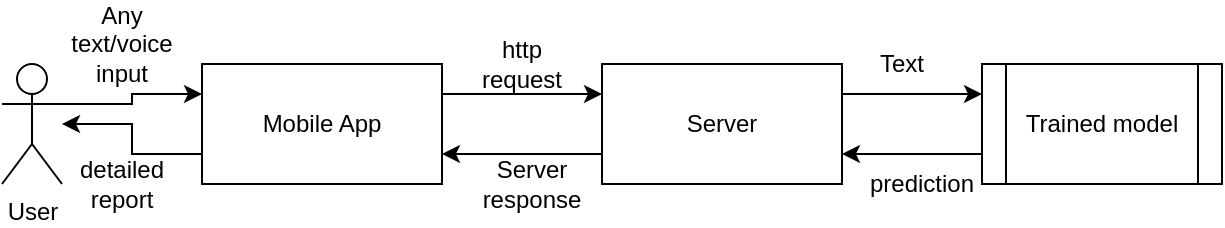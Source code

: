 <mxfile version="13.4.5" type="device"><diagram id="BSPIZMBylr-ZOGmYgqes" name="Page-1"><mxGraphModel dx="868" dy="518" grid="1" gridSize="10" guides="1" tooltips="1" connect="1" arrows="1" fold="1" page="1" pageScale="1" pageWidth="850" pageHeight="1100" math="0" shadow="0"><root><mxCell id="0"/><mxCell id="1" parent="0"/><mxCell id="x3gTw0eh53C3qUEidmI5-16" style="edgeStyle=orthogonalEdgeStyle;rounded=0;orthogonalLoop=1;jettySize=auto;html=1;exitX=1;exitY=0.333;exitDx=0;exitDy=0;exitPerimeter=0;entryX=0;entryY=0.25;entryDx=0;entryDy=0;" edge="1" parent="1" source="x3gTw0eh53C3qUEidmI5-1" target="x3gTw0eh53C3qUEidmI5-2"><mxGeometry relative="1" as="geometry"/></mxCell><mxCell id="x3gTw0eh53C3qUEidmI5-1" value="User" style="shape=umlActor;verticalLabelPosition=bottom;verticalAlign=top;html=1;outlineConnect=0;" vertex="1" parent="1"><mxGeometry x="140" y="80" width="30" height="60" as="geometry"/></mxCell><mxCell id="x3gTw0eh53C3qUEidmI5-11" style="edgeStyle=orthogonalEdgeStyle;rounded=0;orthogonalLoop=1;jettySize=auto;html=1;exitX=1;exitY=0.25;exitDx=0;exitDy=0;entryX=0;entryY=0.25;entryDx=0;entryDy=0;" edge="1" parent="1" source="x3gTw0eh53C3qUEidmI5-2" target="x3gTw0eh53C3qUEidmI5-5"><mxGeometry relative="1" as="geometry"/></mxCell><mxCell id="x3gTw0eh53C3qUEidmI5-17" style="edgeStyle=orthogonalEdgeStyle;rounded=0;orthogonalLoop=1;jettySize=auto;html=1;exitX=0;exitY=0.75;exitDx=0;exitDy=0;" edge="1" parent="1" source="x3gTw0eh53C3qUEidmI5-2" target="x3gTw0eh53C3qUEidmI5-1"><mxGeometry relative="1" as="geometry"/></mxCell><mxCell id="x3gTw0eh53C3qUEidmI5-2" value="Mobile App" style="rounded=0;whiteSpace=wrap;html=1;" vertex="1" parent="1"><mxGeometry x="240" y="80" width="120" height="60" as="geometry"/></mxCell><mxCell id="x3gTw0eh53C3qUEidmI5-4" value="Any text/voice input" style="text;html=1;strokeColor=none;fillColor=none;align=center;verticalAlign=middle;whiteSpace=wrap;rounded=0;" vertex="1" parent="1"><mxGeometry x="180" y="60" width="40" height="20" as="geometry"/></mxCell><mxCell id="x3gTw0eh53C3qUEidmI5-9" style="edgeStyle=orthogonalEdgeStyle;rounded=0;orthogonalLoop=1;jettySize=auto;html=1;exitX=1;exitY=0.25;exitDx=0;exitDy=0;entryX=0;entryY=0.25;entryDx=0;entryDy=0;" edge="1" parent="1" source="x3gTw0eh53C3qUEidmI5-5" target="x3gTw0eh53C3qUEidmI5-8"><mxGeometry relative="1" as="geometry"/></mxCell><mxCell id="x3gTw0eh53C3qUEidmI5-12" style="edgeStyle=orthogonalEdgeStyle;rounded=0;orthogonalLoop=1;jettySize=auto;html=1;exitX=0;exitY=0.75;exitDx=0;exitDy=0;entryX=1;entryY=0.75;entryDx=0;entryDy=0;" edge="1" parent="1" source="x3gTw0eh53C3qUEidmI5-5" target="x3gTw0eh53C3qUEidmI5-2"><mxGeometry relative="1" as="geometry"/></mxCell><mxCell id="x3gTw0eh53C3qUEidmI5-5" value="Server" style="rounded=0;whiteSpace=wrap;html=1;" vertex="1" parent="1"><mxGeometry x="440" y="80" width="120" height="60" as="geometry"/></mxCell><mxCell id="x3gTw0eh53C3qUEidmI5-7" value="http request" style="text;html=1;strokeColor=none;fillColor=none;align=center;verticalAlign=middle;whiteSpace=wrap;rounded=0;" vertex="1" parent="1"><mxGeometry x="380" y="70" width="40" height="20" as="geometry"/></mxCell><mxCell id="x3gTw0eh53C3qUEidmI5-10" style="edgeStyle=orthogonalEdgeStyle;rounded=0;orthogonalLoop=1;jettySize=auto;html=1;exitX=0;exitY=0.75;exitDx=0;exitDy=0;entryX=1;entryY=0.75;entryDx=0;entryDy=0;" edge="1" parent="1" source="x3gTw0eh53C3qUEidmI5-8" target="x3gTw0eh53C3qUEidmI5-5"><mxGeometry relative="1" as="geometry"/></mxCell><mxCell id="x3gTw0eh53C3qUEidmI5-8" value="Trained model" style="shape=process;whiteSpace=wrap;html=1;backgroundOutline=1;" vertex="1" parent="1"><mxGeometry x="630" y="80" width="120" height="60" as="geometry"/></mxCell><mxCell id="x3gTw0eh53C3qUEidmI5-13" value="Server response" style="text;html=1;strokeColor=none;fillColor=none;align=center;verticalAlign=middle;whiteSpace=wrap;rounded=0;" vertex="1" parent="1"><mxGeometry x="385" y="130" width="40" height="20" as="geometry"/></mxCell><mxCell id="x3gTw0eh53C3qUEidmI5-14" value="Text" style="text;html=1;strokeColor=none;fillColor=none;align=center;verticalAlign=middle;whiteSpace=wrap;rounded=0;" vertex="1" parent="1"><mxGeometry x="570" y="70" width="40" height="20" as="geometry"/></mxCell><mxCell id="x3gTw0eh53C3qUEidmI5-15" value="prediction" style="text;html=1;strokeColor=none;fillColor=none;align=center;verticalAlign=middle;whiteSpace=wrap;rounded=0;" vertex="1" parent="1"><mxGeometry x="580" y="130" width="40" height="20" as="geometry"/></mxCell><mxCell id="x3gTw0eh53C3qUEidmI5-18" value="detailed report" style="text;html=1;strokeColor=none;fillColor=none;align=center;verticalAlign=middle;whiteSpace=wrap;rounded=0;" vertex="1" parent="1"><mxGeometry x="180" y="130" width="40" height="20" as="geometry"/></mxCell></root></mxGraphModel></diagram></mxfile>